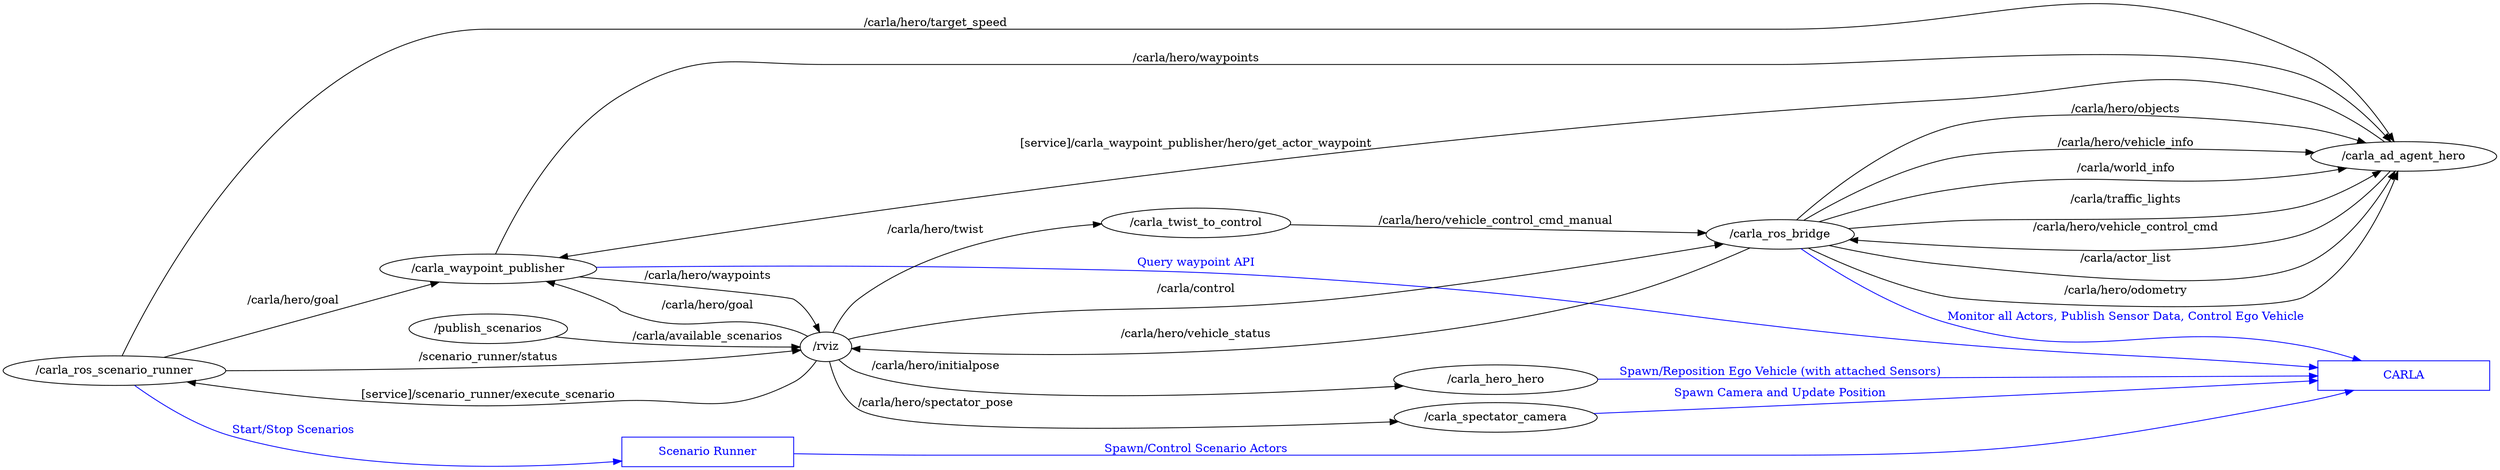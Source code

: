 digraph graphname {
	graph [bb="0,0,2381.1,826",
		compound=True,
		rank=same,
		rankdir=LR,
		ranksep=0.2
	];
	node [label="\N"];
	n___carla	 [URL=__carla,
		height=0.5,
		label="CARLA",
		pos="364.63,648",
		shape=rectangle,
		tooltip="/carla",
        color=blue,
        fontcolor=blue,
		width=2.9067];
	n___scenario_runner	 [URL=__scenario_runner,
		height=0.5,
		label="Scenario Runner",
		pos="364.63,648",
		shape=rectangle,
		tooltip="Scenario Runner",
        color=blue,
        fontcolor=blue,
		width=2.9067];
	n___scenario_runner -> n___carla	 [URL=topic_scenario_runner_carla,
		label="Spawn/Control Scenario Actors",
		lp="188.49,609.5",
		penwidth=1,
        color=blue,
        fontcolor=blue,
		pos="e,322.49,631.48 92.426,541.3 145.96,562.28 250.36,603.21 313.16,627.82"];
	n___carla_waypoint_publisher	 [URL=__carla_waypoint_publisher,
		height=0.5,
		label="/carla_waypoint_publisher",
		pos="364.63,648",
		shape=ellipse,
		tooltip="/carla_waypoint_publisher",
		width=2.9067];
	n___rviz -> n___carla_waypoint_publisher	 [URL=topic_3A__carla__hero__goal,
		label="/carla/hero/goal",
		lp="188.49,609.5",
		penwidth=1,
		pos="e,322.49,631.48 92.426,541.3 145.96,562.28 250.36,603.21 313.16,627.82"];
	n___carla_waypoint_publisher -> n___carla	 [URL=carla_waypoint_publisher,
		label="Query waypoint API",
		lp="188.49,609.5",
		penwidth=1,
        color=blue,
        fontcolor=blue,
		pos="e,322.49,631.48 92.426,541.3 145.96,562.28 250.36,603.21 313.16,627.82"];
	n___rviz	 [URL=__rviz,
		height=0.5,
		label="/rviz",
		pos="671.27,405",
		shape=ellipse,
		tooltip="/rviz",
		width=0.75];
	n___rviz -> n___carla_hero_hero	 [URL=topic_3A__initialpose,
		label="/carla/hero/initialpose",
		lp="1169.4,526.5",
		penwidth=1,
		pos="e,1545.9,484.96 686.93,420.12 692.63,424.89 699.37,429.75 706.27,433 842.05,496.96 888.71,477.92 1036.9,502 1129.3,517.02 1380.6,503.05 1454.1,561 1461,566.42 1454.8,574.23 1462.1,579 1476.3,588.2 1487.6,590.27 1500.1,579 1512.3,568.11 1497.2,518.1 1508.1,506 1515.8,497.57 1525.6,491.81 1536.3,487.92"];
	n___carla_twist_to_control	 [URL=__carla_twist_to_control,
		height=0.5,
		label="/carla_twist_to_control",
		pos="936.56,420",
		shape=ellipse,
		tooltip="/carla_twist_to_control",
		width=2.5637];
	n___rviz -> n___carla_twist_to_control	 [URL=topic_3A__carla__hero__twist,
		label="/carla/hero/twist",
		lp="771.27,421.5",
		penwidth=1,
		pos="e,847.79,414.98 698.66,406.55 731.36,408.4 787.87,411.59 837.61,414.41"];
	n___carla_ros_bridge	 [URL=__carla_ros_bridge,
		height=0.5,
		label="/carla_ros_bridge",
		pos="1382,451",
		shape=ellipse,
		tooltip="/carla_ros_bridge",
		width=2.004];
	n___rviz -> n___carla_ros_bridge	 [URL=topic_3A__carla__control,
		label="/carla/control",
		lp="936.56,348.5",
		penwidth=1,
		pos="e,1373.1,432.75 685.38,389.63 691.33,383.97 698.64,377.97 706.27,374 762.21,344.89 781.64,348.38 844.27,341 1046.3,317.18 1119.9,262.96 1301.9,354 1331.7,368.95 1354.5,400.65 1368,423.76"];
	n___carla_spectator_camera	 [URL=__carla_spectator_camera,
		height=0.5,
		label="/carla_spectator_camera",
		pos="1617.1,315",
		shape=ellipse,
		tooltip="/carla_spectator_camera",
		width=2.69];
	n___carla_spectator_camera -> n___carla	 [URL=topic_carla_spectator_camera_carla,
		label="Spawn Camera and Update Position",
		lp="1169.4,291.5",
		penwidth=1,
        color=blue,
        fontcolor=blue,
		pos="e,1536.6,304.89 675.79,387.15 680.68,371.53 690.05,349.45 706.27,337 756.06,298.78 782.37,317.4 844.27,307 1045.1,273.26 1098.5,274.03 1301.9,284 1377.7,287.72 1463.4,296.44 1526.3,303.69"];
	n___rviz -> n___carla_spectator_camera	 [URL=topic_3A__carla__hero__spectator_pose,
		label="/carla/hero/spectator_pose",
		lp="1169.4,291.5",
		penwidth=1,
		pos="e,1536.6,304.89 675.79,387.15 680.68,371.53 690.05,349.45 706.27,337 756.06,298.78 782.37,317.4 844.27,307 1045.1,273.26 1098.5,274.03 1301.9,284 1377.7,287.72 1463.4,296.44 1526.3,303.69"];
	n___carla_twist_to_control -> n___carla_ros_bridge	 [URL=topic_3A__carla__hero__vehicle_control_cmd_manual,
		label="/carla/hero/vehicle_control_cmd_manual",
		lp="1169.4,457.5",
		penwidth=1,
		pos="e,1309.8,450.27 1005.5,432.06 1016,433.59 1026.7,434.97 1036.9,436 1126.4,445.06 1229.6,448.65 1299.7,450.08"];
	n___carla_waypoint_publisher -> n___rviz	 [URL=topic_3A__carla__hero__waypoints,
		label="/carla/hero/waypoints",
		lp="556.77,575.5",
		penwidth=1,
		pos="e,662.37,422.27 391.18,630.38 455.5,587.57 615.9,480.06 636.27,459 644.28,450.73 651.51,440.36 657.29,430.93"];
	n___carla_ad_agent_hero	 [URL=__carla_ad_agent_hero,
		height=0.5,
		label="/carla_ad_agent_hero",
		pos="2123.7,588",
		shape=ellipse,
		tooltip="/carla_ad_agent_hero",
		width=3.1414];
	n___carla_waypoint_publisher -> n___carla_ad_agent_hero	 [URL=topic_3A__carla__hero__waypoints,
		label="/carla/hero/waypoints",
		lp="1169.4,676.5",
		penwidth=1,
		pos="e,2017.5,594.46 446.66,659.26 456.95,660.36 467.34,661.32 477.27,662 640.01,673.19 681.15,665.89 844.27,667 1104.4,668.77 1620,671.24 1726.1,666 1840.4,660.36 1895.2,715.05 1982.4,641 1992.9,632.07 1980.2,620.31 1990.4,611 1995.8,606.05 2001.9,601.96 2008.4,598.6"];
	n___publish_scenarios	 [URL=__publish_scenarios,
		height=0.5,
		label="/publish_scenarios",
		pos="364.63,391",
		shape=ellipse,
		tooltip="/publish_scenarios",
		width=2.1123];
	n___publish_scenarios -> n___rviz	 [URL=topic_3A__carla__available_scenarios,
		label="/carla/available_scenarios",
		lp="556.77,410.5",
		penwidth=1,
		pos="e,644.31,403.77 439.64,394.42 501.29,397.24 586.03,401.11 634.07,403.3"];
	n___carla_ros_scenario_runner	 [URL=__carla_ros_scenario_runner,
		height=0.5,
		label="/carla_ros_scenario_runner",
		pos="1617.1,639",
		shape=ellipse,
		tooltip="/carla_ros_scenario_runner",
		width=2.9608];
	n___carla_ros_scenario_runner -> n___scenario_runner	 [URL=topic_3A__carla__hero__goal,
		label="Start/Stop Scenarios",
		lp="188.49,609.5",
		penwidth=1,
        color=blue,
        fontcolor=blue,
		pos="e,322.49,631.48 92.426,541.3 145.96,562.28 250.36,603.21 313.16,627.82"];
	n___rviz -> n___carla_ros_scenario_runner	 [URL=topic_rviz_carla_ros_scenario_runner,
		label="[service]/scenario_runner/execute_scenario",
		lp="188.49,609.5",
		penwidth=1,
		pos="e,322.49,631.48 92.426,541.3 145.96,562.28 250.36,603.21 313.16,627.82"];
	n___carla_ros_scenario_runner -> n___rviz	 [URL=topic_3A__scenario_runner__status,
		label="/scenario_runner/status",
		lp="1169.4,595.5",
		penwidth=1,
		pos="e,676.56,422.87 1537.5,626.95 1396.9,605.25 1095.9,556.81 844.27,503 782.5,489.79 756.33,507.53 706.27,469 694.28,459.77 685.85,445.2 680.28,432.3"];
	n___carla_ros_scenario_runner -> n___carla_waypoint_publisher	 [URL=topic_3A__carla__hero__goal,
		label="/carla/hero/goal",
		lp="936.56,655.5",
		penwidth=1,
		pos="e,469.3,648 1515.6,644.58 1474.2,646.42 1425.8,648 1382,648 671.27,648 671.27,648 671.27,648 607.87,648 537.09,648 479.52,648"];
	n___carla_ros_scenario_runner -> n___carla_ad_agent_hero	 [URL=topic_3A__carla__hero__target_speed,
		label="/carla/hero/target_speed",
		lp="1858.3,629.5",
		penwidth=1,
		pos="e,2022.7,596.15 1696.4,626.86 1709,625.11 1721.9,623.42 1734.1,622 1786.2,615.96 1917,604.85 2012.7,596.97"];
	n___carla_ros_bridge -> n___rviz	 [URL=topic_3A__carla__hero__vehicle_status,
		label="/carla/hero/vehicle_status",
		lp="936.56,385.5",
		penwidth=1,
		pos="e,697.21,399.67 1361.4,433.48 1346.1,421.51 1324,406.49 1301.9,399 1109,333.77 1047.2,362.26 844.27,378 796.62,381.7 742.24,391.04 707.37,397.7"];
	n___carla_ros_bridge -> n___carla_ad_agent_hero	 [URL=topic_3A__carla__actor_list,
		label="/carla/actor_list",
		lp="1617.1,601.5",
		penwidth=1,
		pos="e,2016.2,593.77 1402.9,468.38 1418.9,481.63 1441.7,500.22 1462.1,516 1478.7,528.83 1485.7,528.82 1500.1,544 1504.6,548.64 1502.6,552.83 1508.1,556 1590.2,602.71 1851.7,600.22 2006.2,594.17"];
	n___carla_ros_bridge -> n___carla_ad_agent_hero	 [URL=topic_3A__carla__odometry,
		label="/carla/hero/odometry",
		lp="1617.1,601.5",
		penwidth=1,
		pos="e,2016.2,593.77 1402.9,468.38 1418.9,481.63 1441.7,500.22 1462.1,516 1478.7,528.83 1485.7,528.82 1500.1,544 1504.6,548.64 1502.6,552.83 1508.1,556 1590.2,602.71 1851.7,600.22 2006.2,594.17"];
	n___carla_ros_bridge -> n___carla_ad_agent_hero	 [URL=topic_3A__carla__objects,
		label="/carla/hero/objects",
		lp="1617.1,601.5",
		penwidth=1,
		pos="e,2016.2,593.77 1402.9,468.38 1418.9,481.63 1441.7,500.22 1462.1,516 1478.7,528.83 1485.7,528.82 1500.1,544 1504.6,548.64 1502.6,552.83 1508.1,556 1590.2,602.71 1851.7,600.22 2006.2,594.17"];
	n___carla_ad_agent_hero -> n___carla_waypoint_publisher	 [URL=topic_3A__carla__getwaypoint,
		label="[service]/carla_waypoint_publisher/hero/get_actor_waypoint",
		lp="1617.1,601.5",
		penwidth=1,
		pos="e,2016.2,593.77 1402.9,468.38 1418.9,481.63 1441.7,500.22 1462.1,516 1478.7,528.83 1485.7,528.82 1500.1,544 1504.6,548.64 1502.6,552.83 1508.1,556 1590.2,602.71 1851.7,600.22 2006.2,594.17"];
	n___carla_hero_hero	 [URL=__carla_hero_hero,
		height=0.5,
		label="/carla_hero_hero",
		pos="1858.3,448",
		shape=ellipse,
		tooltip="/carla_hero_hero",
		width=3.4483];
	n___carla_hero_hero -> n___carla	 [URL=topic_carla_hero_hero_carla,
		label="Spawn/Reposition Ego Vehicle (with attached Sensors)",
		lp="1617.1,544.5",
		penwidth=1,
        color=blue,
        fontcolor=blue,
		pos="e,1410.5,467.54 2035.6,576.6 1955.1,566.19 1832.6,550.42 1726.1,537 1629.3,524.79 1602,537.01 1508.1,510 1477,501.04 1444,485.32 1419.5,472.35"];
	n___carla_ad_agent_hero -> n___carla_ros_bridge	 [URL=topic_3A__carla__hero__vehicle_control_cmd,
		label="/carla/hero/vehicle_control_cmd",
		lp="1617.1,544.5",
		penwidth=1,
		pos="e,1410.5,467.54 2035.6,576.6 1955.1,566.19 1832.6,550.42 1726.1,537 1629.3,524.79 1602,537.01 1508.1,510 1477,501.04 1444,485.32 1419.5,472.35"];
	n___carla_ros_bridge -> n___carla_ad_agent_hero 	 [URL=topic_3A__carla__ros_bridge_ad_agent_hero,
		label="/carla/hero/vehicle_info",
		lp="1617.1,544.5",
		penwidth=1,
		pos="e,1410.5,467.54 2035.6,576.6 1955.1,566.19 1832.6,550.42 1726.1,537 1629.3,524.79 1602,537.01 1508.1,510 1477,501.04 1444,485.32 1419.5,472.35"];
	n___carla_ros_bridge -> n___carla_ad_agent_hero 	 [URL=topic_3A__carla__ros_bridge_ad_agent_hero_world_info,
		label="/carla/world_info",
		lp="1617.1,544.5",
		penwidth=1,
		pos="e,1410.5,467.54 2035.6,576.6 1955.1,566.19 1832.6,550.42 1726.1,537 1629.3,524.79 1602,537.01 1508.1,510 1477,501.04 1444,485.32 1419.5,472.35"];
	n___carla_ros_bridge -> n___carla_ad_agent_hero 	 [URL=topic_3A__carla__ros_bridge_ad_agent_hero_traffic_lights,
		label="/carla/traffic_lights",
		lp="1617.1,544.5",
		penwidth=1,
		pos="e,1410.5,467.54 2035.6,576.6 1955.1,566.19 1832.6,550.42 1726.1,537 1629.3,524.79 1602,537.01 1508.1,510 1477,501.04 1444,485.32 1419.5,472.35"];
	n___carla_ros_bridge -> n___carla	 [URL=topic_carla_ros_bridge_carla,
		label="Monitor all Actors, Publish Sensor Data, Control Ego Vehicle",
		lp="1617.1,544.5",
		penwidth=1,
        color=blue,
        fontcolor=blue,
		pos="e,1410.5,467.54 2035.6,576.6 1955.1,566.19 1832.6,550.42 1726.1,537 1629.3,524.79 1602,537.01 1508.1,510 1477,501.04 1444,485.32 1419.5,472.35"];
}
